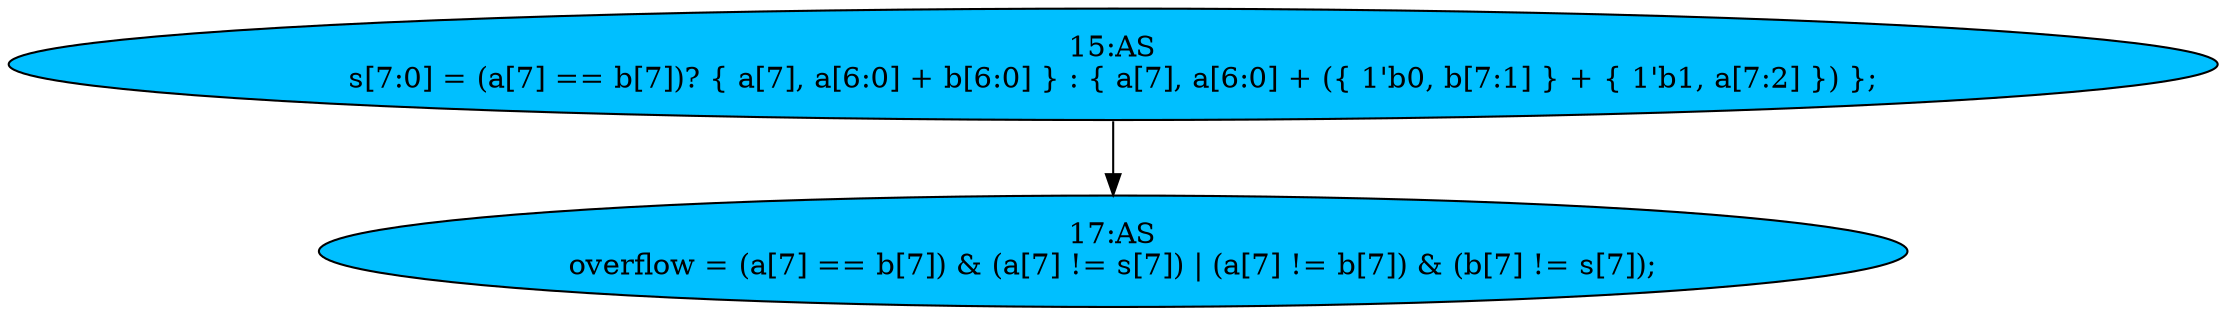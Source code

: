 strict digraph "compose( ,  )" {
	node [label="\N"];
	"15:AS"	[ast="<pyverilog.vparser.ast.Assign object at 0x7f2f8f8b1590>",
		def_var="['s']",
		fillcolor=deepskyblue,
		label="15:AS
s[7:0] = (a[7] == b[7])? { a[7], a[6:0] + b[6:0] } : { a[7], a[6:0] + ({ 1'b0, b[7:1] } + { 1'b1, a[7:2] }) };",
		statements="[]",
		style=filled,
		typ=Assign,
		use_var="['a', 'b', 'a', 'a', 'b', 'a', 'a', 'b', 'a']"];
	"17:AS"	[ast="<pyverilog.vparser.ast.Assign object at 0x7f2f8f518ed0>",
		def_var="['overflow']",
		fillcolor=deepskyblue,
		label="17:AS
overflow = (a[7] == b[7]) & (a[7] != s[7]) | (a[7] != b[7]) & (b[7] != s[7]);",
		statements="[]",
		style=filled,
		typ=Assign,
		use_var="['a', 'b', 'a', 's', 'a', 'b', 'b', 's']"];
	"15:AS" -> "17:AS";
}
